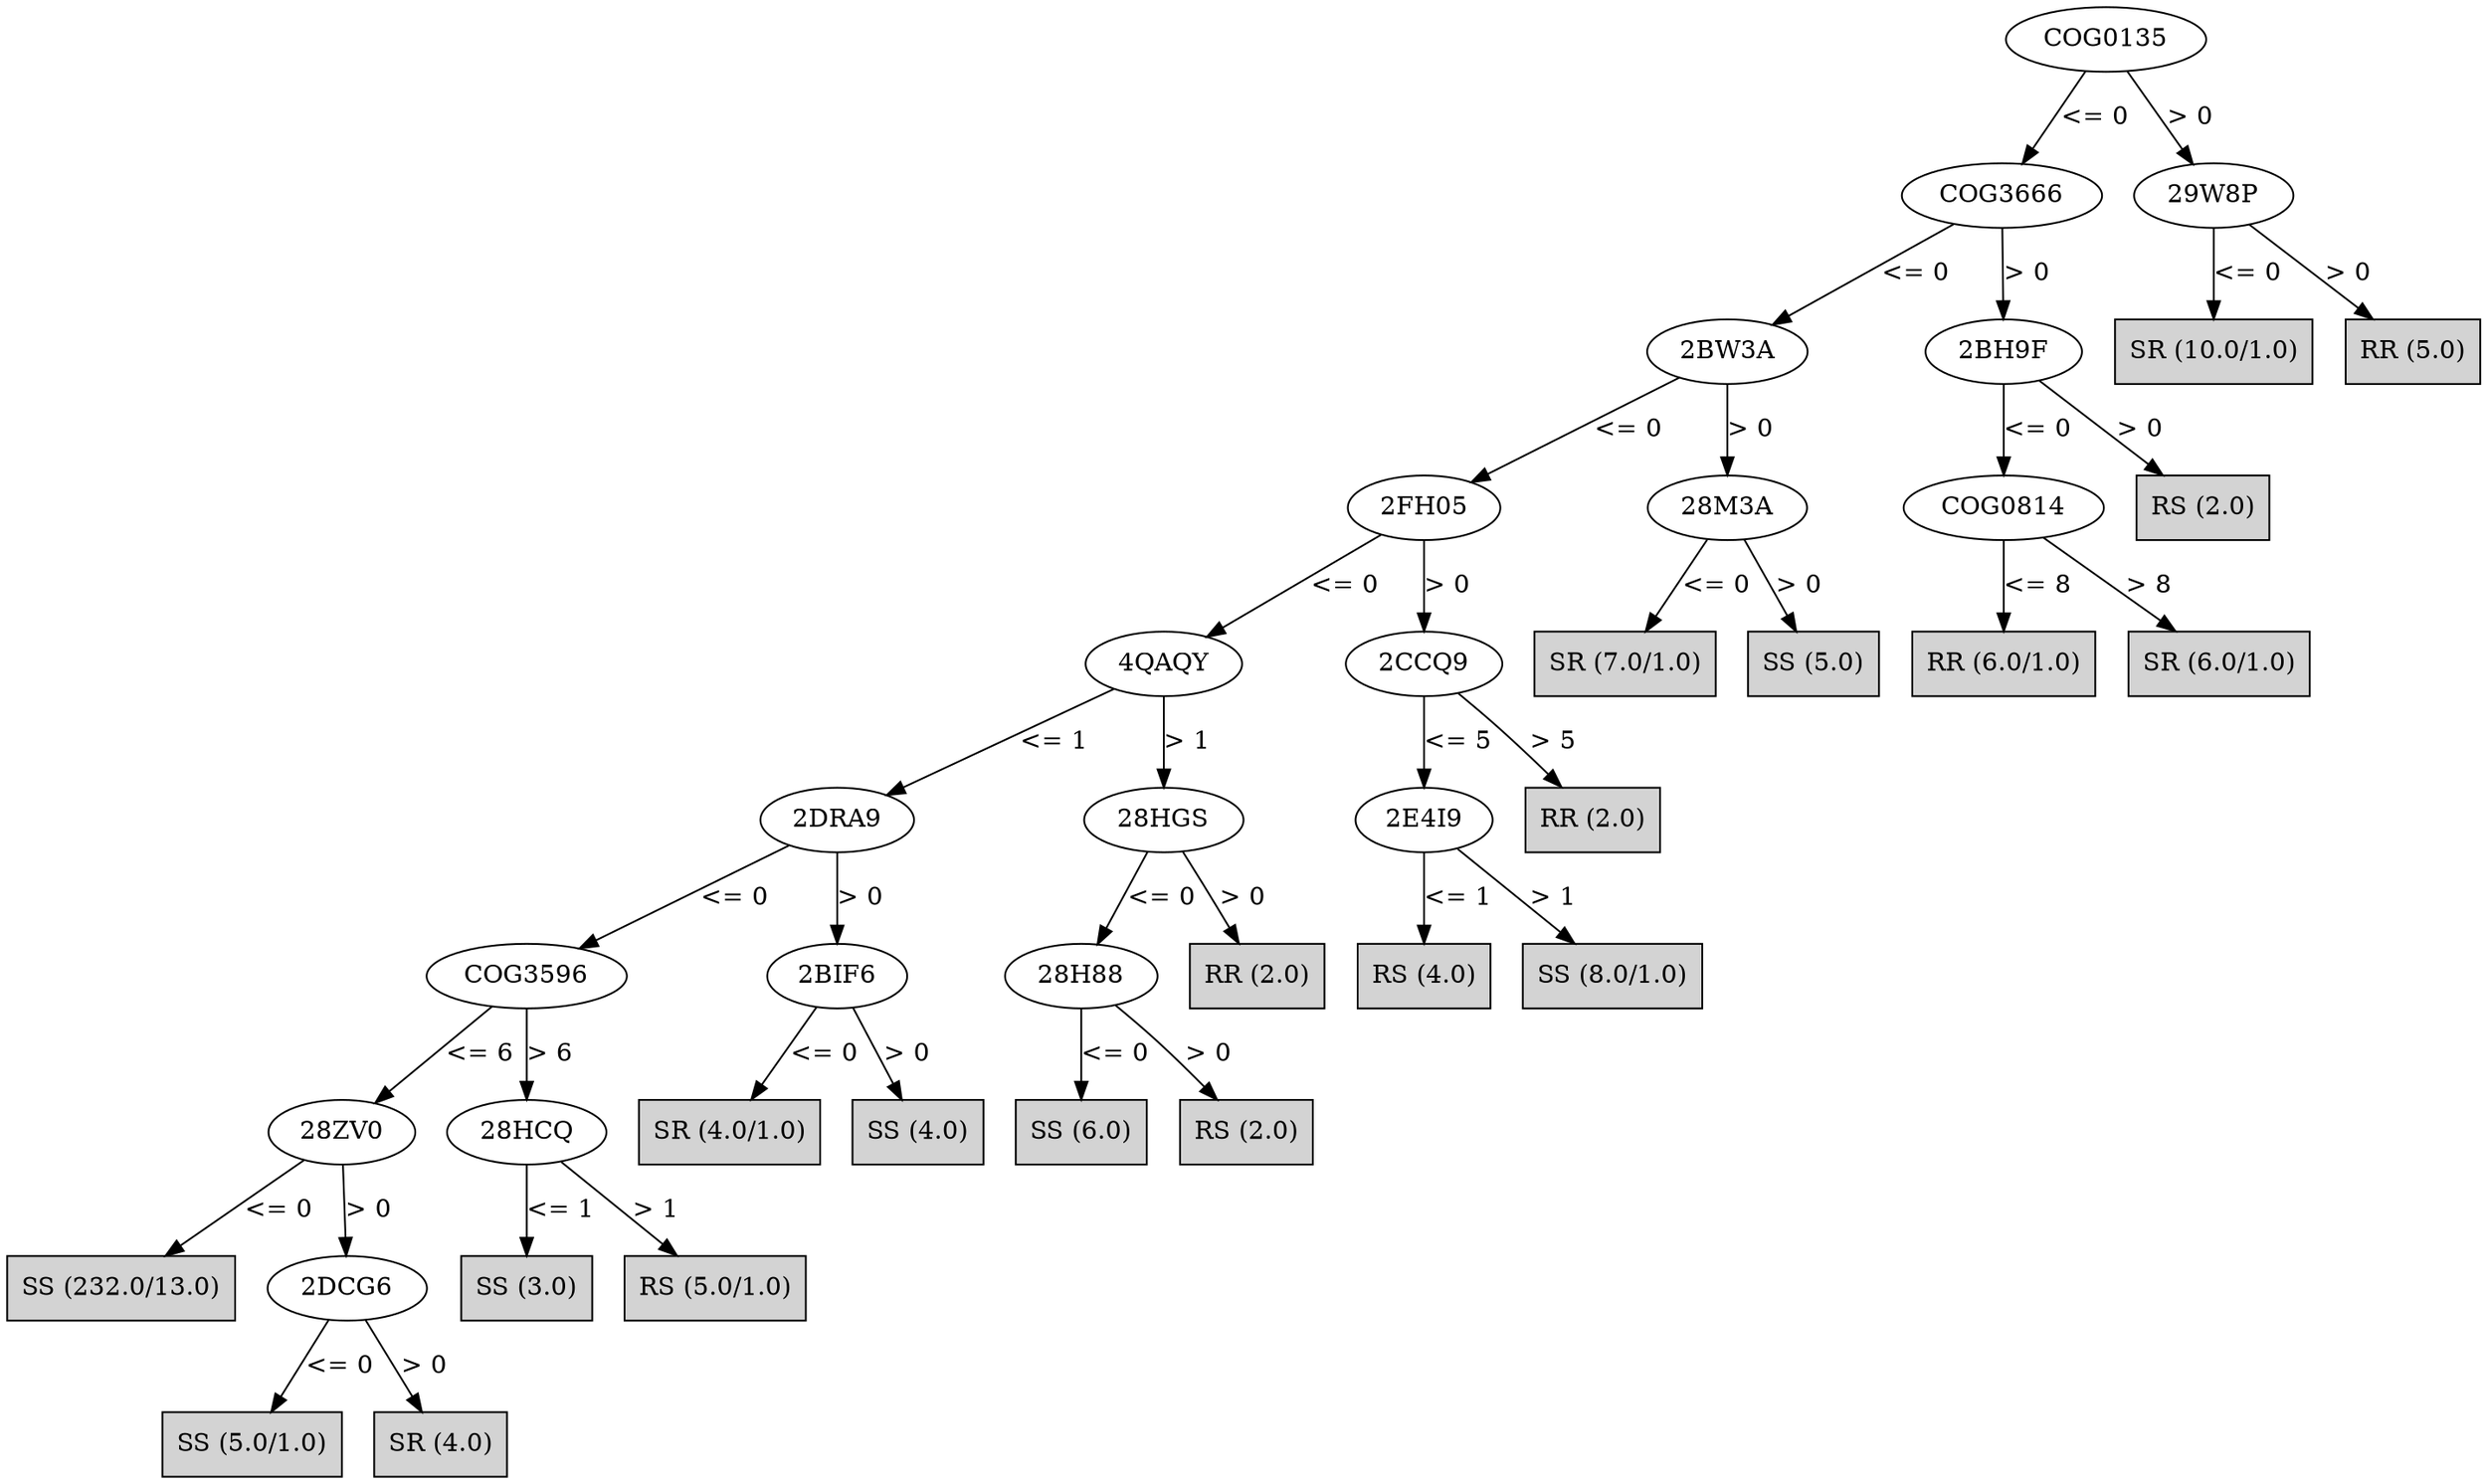 digraph J48Tree {
N0 [label="COG0135" ]
N0->N1 [label="<= 0"]
N1 [label="COG3666" ]
N1->N2 [label="<= 0"]
N2 [label="2BW3A" ]
N2->N3 [label="<= 0"]
N3 [label="2FH05" ]
N3->N4 [label="<= 0"]
N4 [label="4QAQY" ]
N4->N5 [label="<= 1"]
N5 [label="2DRA9" ]
N5->N6 [label="<= 0"]
N6 [label="COG3596" ]
N6->N7 [label="<= 6"]
N7 [label="28ZV0" ]
N7->N8 [label="<= 0"]
N8 [label="SS (232.0/13.0)" shape=box style=filled ]
N7->N9 [label="> 0"]
N9 [label="2DCG6" ]
N9->N10 [label="<= 0"]
N10 [label="SS (5.0/1.0)" shape=box style=filled ]
N9->N11 [label="> 0"]
N11 [label="SR (4.0)" shape=box style=filled ]
N6->N12 [label="> 6"]
N12 [label="28HCQ" ]
N12->N13 [label="<= 1"]
N13 [label="SS (3.0)" shape=box style=filled ]
N12->N14 [label="> 1"]
N14 [label="RS (5.0/1.0)" shape=box style=filled ]
N5->N15 [label="> 0"]
N15 [label="2BIF6" ]
N15->N16 [label="<= 0"]
N16 [label="SR (4.0/1.0)" shape=box style=filled ]
N15->N17 [label="> 0"]
N17 [label="SS (4.0)" shape=box style=filled ]
N4->N18 [label="> 1"]
N18 [label="28HGS" ]
N18->N19 [label="<= 0"]
N19 [label="28H88" ]
N19->N20 [label="<= 0"]
N20 [label="SS (6.0)" shape=box style=filled ]
N19->N21 [label="> 0"]
N21 [label="RS (2.0)" shape=box style=filled ]
N18->N22 [label="> 0"]
N22 [label="RR (2.0)" shape=box style=filled ]
N3->N23 [label="> 0"]
N23 [label="2CCQ9" ]
N23->N24 [label="<= 5"]
N24 [label="2E4I9" ]
N24->N25 [label="<= 1"]
N25 [label="RS (4.0)" shape=box style=filled ]
N24->N26 [label="> 1"]
N26 [label="SS (8.0/1.0)" shape=box style=filled ]
N23->N27 [label="> 5"]
N27 [label="RR (2.0)" shape=box style=filled ]
N2->N28 [label="> 0"]
N28 [label="28M3A" ]
N28->N29 [label="<= 0"]
N29 [label="SR (7.0/1.0)" shape=box style=filled ]
N28->N30 [label="> 0"]
N30 [label="SS (5.0)" shape=box style=filled ]
N1->N31 [label="> 0"]
N31 [label="2BH9F" ]
N31->N32 [label="<= 0"]
N32 [label="COG0814" ]
N32->N33 [label="<= 8"]
N33 [label="RR (6.0/1.0)" shape=box style=filled ]
N32->N34 [label="> 8"]
N34 [label="SR (6.0/1.0)" shape=box style=filled ]
N31->N35 [label="> 0"]
N35 [label="RS (2.0)" shape=box style=filled ]
N0->N36 [label="> 0"]
N36 [label="29W8P" ]
N36->N37 [label="<= 0"]
N37 [label="SR (10.0/1.0)" shape=box style=filled ]
N36->N38 [label="> 0"]
N38 [label="RR (5.0)" shape=box style=filled ]
}

